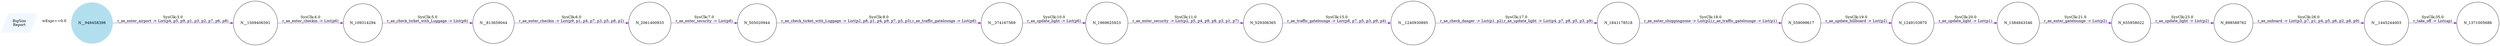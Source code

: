 digraph reaction_graph {
   rankdir=LR;
   Node [shape = circle];
   BigSim_Report [shape = parallelogram color = aliceblue style=filled label="BigSim
Report"];
BigSim_Report -> N__948458398[color = aliceblue label = "wExpr==0.0
"];
 N__948458398
 [shape=circle, color=lightblue2, style=filled];
N__1509406591[ label="N__1509406591"];
 N__948458398 -> N__1509406591[ color = purple label = "SysClk:3.0
r_ae_enter_airport -> List(p4, p5, p9, p1, p3, p2, p7, p6, p8)"];
N_109314294[ label="N_109314294"];
 N__1509406591 -> N_109314294[ color = purple label = "SysClk:4.0
r_ae_enter_checkin -> List(p6)"];
N__813659044[ label="N__813659044"];
 N_109314294 -> N__813659044[ color = purple label = "SysClk:5.0
r_ae_check_ticket_with_Luggage -> List(p6)"];
N_2061400933[ label="N_2061400933"];
 N__813659044 -> N_2061400933[ color = purple label = "SysClk:6.0
r_ae_enter_checkin -> List(p9, p1, p4, p7, p3, p5, p8, p2)"];
N_505020944[ label="N_505020944"];
 N_2061400933 -> N_505020944[ color = purple label = "SysClk:7.0
r_ae_enter_security -> List(p6)"];
N__374167569[ label="N__374167569"];
 N_505020944 -> N__374167569[ color = purple label = "SysClk:8.0
r_ae_check_ticket_with_Luggage -> List(p2, p8, p1, p4, p9, p7, p5, p3),r_ae_traffic_gatelounge -> List(p6)"];
N_1969625923[ label="N_1969625923"];
 N__374167569 -> N_1969625923[ color = purple label = "SysClk:10.0
r_ae_update_light -> List(p6)"];
N_529306365[ label="N_529306365"];
 N_1969625923 -> N_529306365[ color = purple label = "SysClk:11.0
r_ae_enter_security -> List(p2, p5, p4, p9, p8, p3, p1, p7)"];
N__1240930895[ label="N__1240930895"];
 N_529306365 -> N__1240930895[ color = purple label = "SysClk:15.0
r_ae_traffic_gatelounge -> List(p8, p7, p5, p3, p9, p4)"];
N_1841178518[ label="N_1841178518"];
 N__1240930895 -> N_1841178518[ color = purple label = "SysClk:17.0
r_ae_check_danger -> List(p1, p2),r_ae_update_light -> List(p4, p7, p8, p5, p3, p9)"];
N_559099617[ label="N_559099617"];
 N_1841178518 -> N_559099617[ color = purple label = "SysClk:18.0
r_ae_enter_shoppingzone -> List(p2),r_ae_traffic_gatelounge -> List(p1)"];
N_1249103870[ label="N_1249103870"];
 N_559099617 -> N_1249103870[ color = purple label = "SysClk:19.0
r_ae_update_billboard -> List(p2)"];
N_1384843346[ label="N_1384843346"];
 N_1249103870 -> N_1384843346[ color = purple label = "SysClk:20.0
r_ae_update_light -> List(p1)"];
N_655958022[ label="N_655958022"];
 N_1384843346 -> N_655958022[ color = purple label = "SysClk:21.0
r_ae_enter_gatelounge -> List(p2)"];
N_898588762[ label="N_898588762"];
 N_655958022 -> N_898588762[ color = purple label = "SysClk:23.0
r_ae_update_light -> List(p2)"];
N__1445244003[ label="N__1445244003"];
 N_898588762 -> N__1445244003[ color = purple label = "SysClk:26.0
r_ae_onboard -> List(p3, p7, p1, p4, p5, p6, p2, p8, p9)"];
N_1371005686[ label="N_1371005686"];
 N__1445244003 -> N_1371005686[ color = purple label = "SysClk:35.0
r_take_off -> List(ap)"];
}
